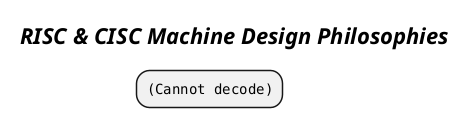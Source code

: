 @startmindmap
title =<i>RISC & CISC Machine Design Philosophies
* <img:images/img_10.png{scale=1.1}>
@endmindmap
